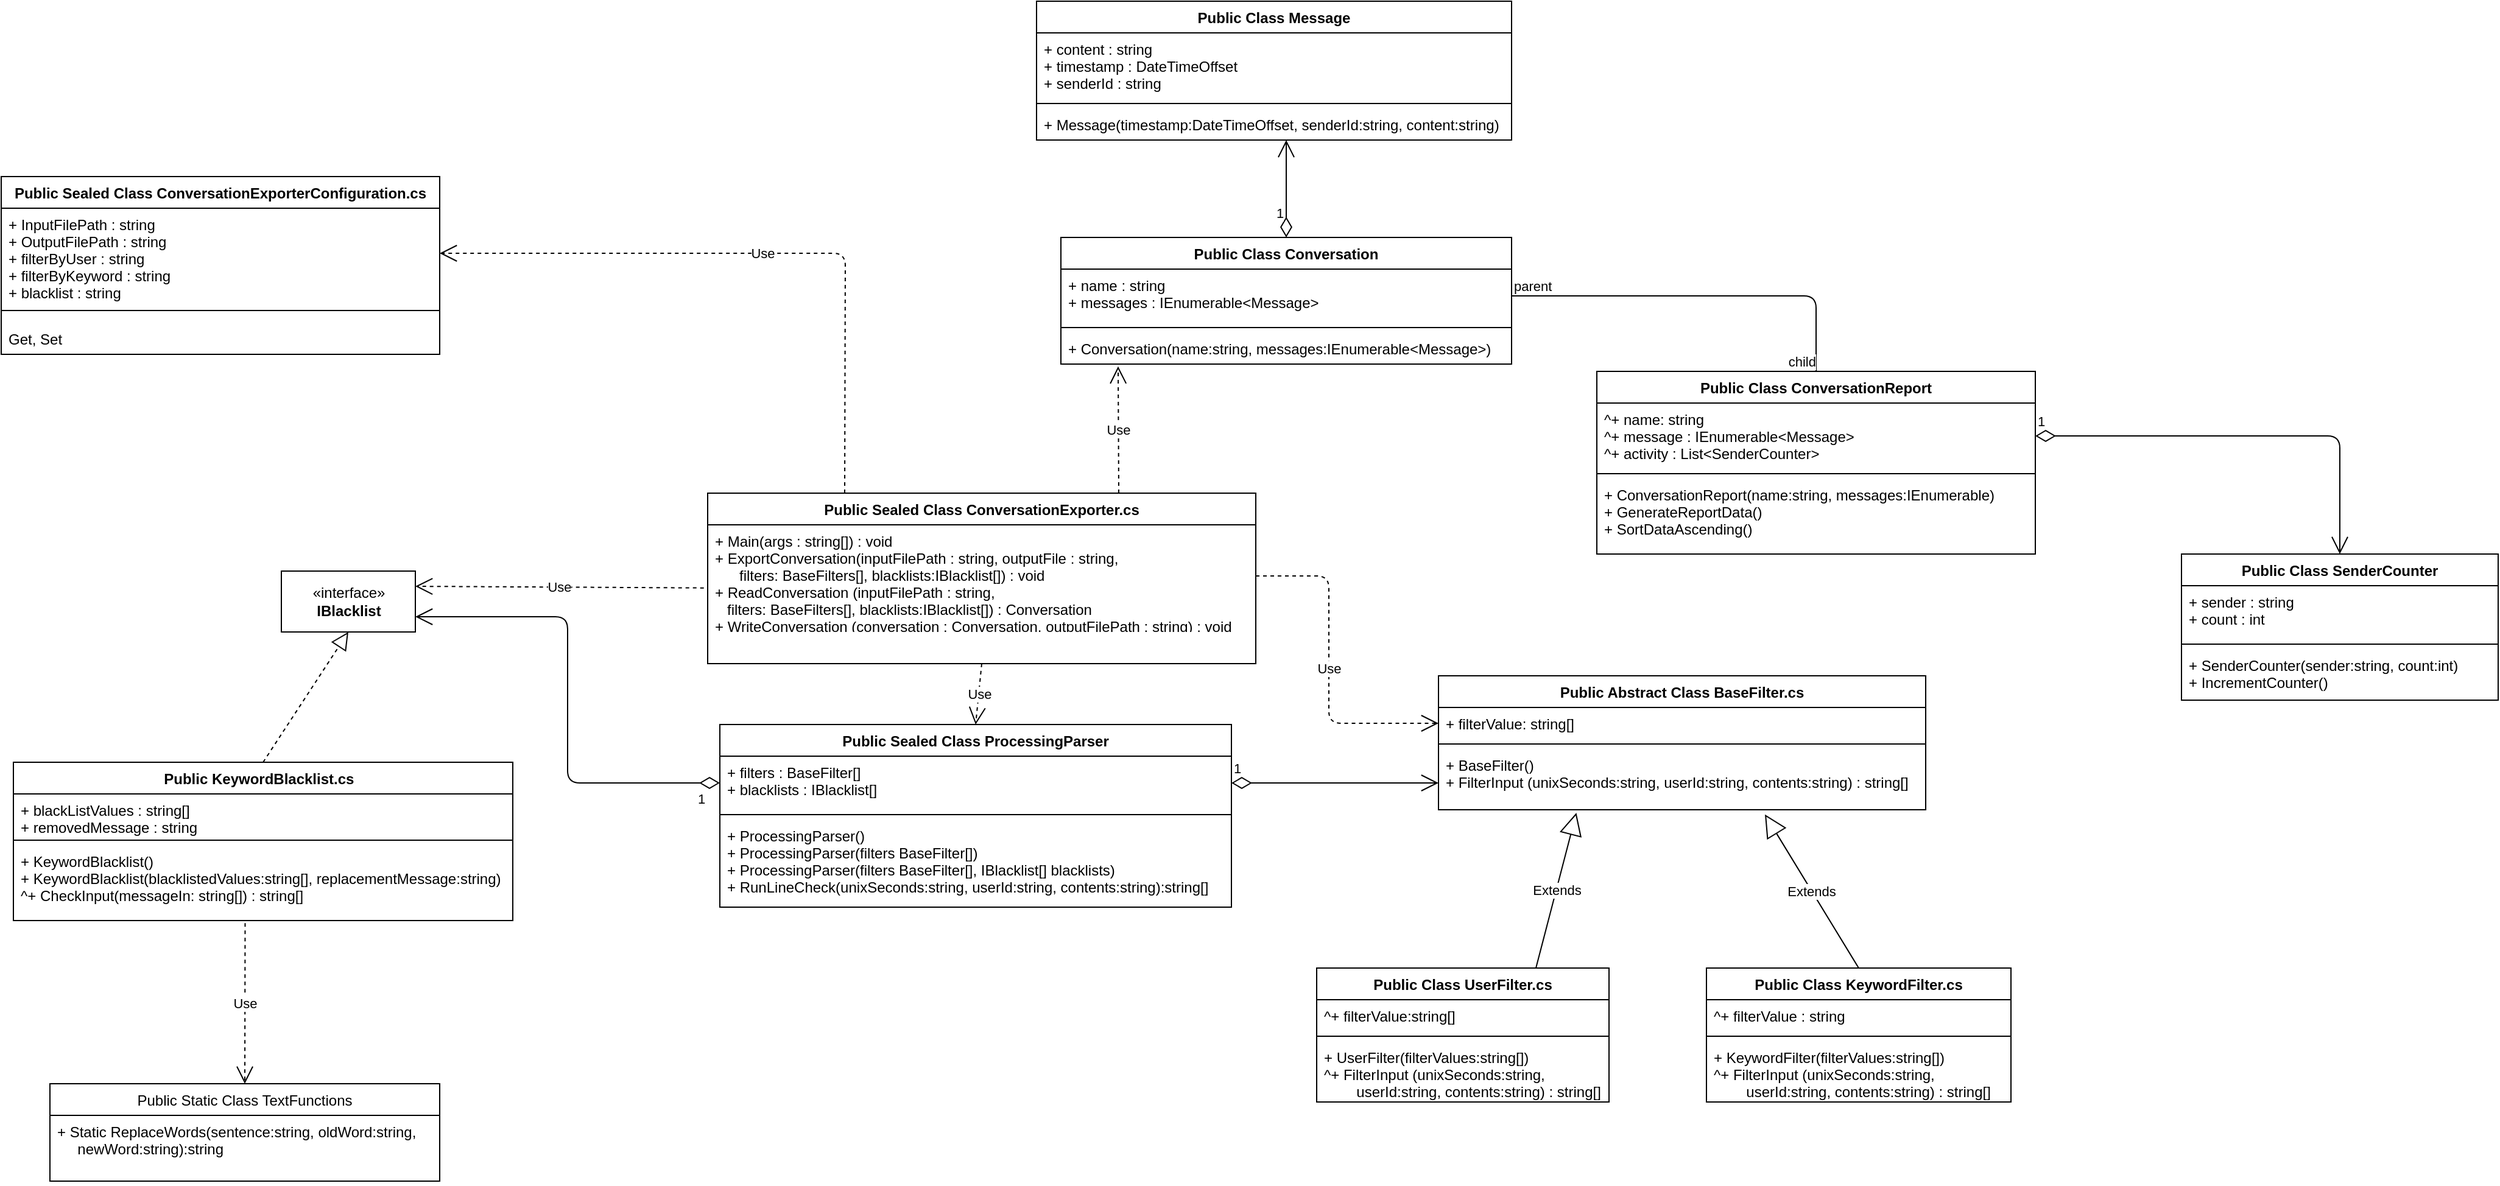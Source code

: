 <mxfile version="14.4.8" type="github">
  <diagram id="dT-BstXf9z1sqyS1aYiG" name="Page-1">
    <mxGraphModel dx="1795" dy="1858" grid="1" gridSize="10" guides="1" tooltips="1" connect="1" arrows="1" fold="1" page="1" pageScale="1" pageWidth="1654" pageHeight="1169" background="none" math="0" shadow="0">
      <root>
        <mxCell id="0" />
        <mxCell id="1" parent="0" />
        <mxCell id="E0mVHZY5-Svg33htTyhM-1" value="Public Sealed Class ConversationExporterConfiguration.cs" style="swimlane;fontStyle=1;align=center;verticalAlign=top;childLayout=stackLayout;horizontal=1;startSize=26;horizontalStack=0;resizeParent=1;resizeParentMax=0;resizeLast=0;collapsible=1;marginBottom=0;" parent="1" vertex="1">
          <mxGeometry x="120" y="30" width="360" height="146" as="geometry" />
        </mxCell>
        <mxCell id="E0mVHZY5-Svg33htTyhM-2" value="+ InputFilePath : string&#xa;+ OutputFilePath : string&#xa;+ filterByUser : string&#xa;+ filterByKeyword : string&#xa;+ blacklist : string" style="text;strokeColor=none;fillColor=none;align=left;verticalAlign=top;spacingLeft=4;spacingRight=4;overflow=hidden;rotatable=0;points=[[0,0.5],[1,0.5]];portConstraint=eastwest;" parent="E0mVHZY5-Svg33htTyhM-1" vertex="1">
          <mxGeometry y="26" width="360" height="74" as="geometry" />
        </mxCell>
        <mxCell id="E0mVHZY5-Svg33htTyhM-3" value="" style="line;strokeWidth=1;fillColor=none;align=left;verticalAlign=middle;spacingTop=-1;spacingLeft=3;spacingRight=3;rotatable=0;labelPosition=right;points=[];portConstraint=eastwest;" parent="E0mVHZY5-Svg33htTyhM-1" vertex="1">
          <mxGeometry y="100" width="360" height="20" as="geometry" />
        </mxCell>
        <mxCell id="E0mVHZY5-Svg33htTyhM-4" value="Get, Set" style="text;strokeColor=none;fillColor=none;align=left;verticalAlign=top;spacingLeft=4;spacingRight=4;overflow=hidden;rotatable=0;points=[[0,0.5],[1,0.5]];portConstraint=eastwest;" parent="E0mVHZY5-Svg33htTyhM-1" vertex="1">
          <mxGeometry y="120" width="360" height="26" as="geometry" />
        </mxCell>
        <mxCell id="0P48gXg5jcKvVJu8oGB--1" value="Public Sealed Class ConversationExporter.cs" style="swimlane;fontStyle=1;align=center;verticalAlign=top;childLayout=stackLayout;horizontal=1;startSize=26;horizontalStack=0;resizeParent=1;resizeParentMax=0;resizeLast=0;collapsible=1;marginBottom=0;" parent="1" vertex="1">
          <mxGeometry x="700" y="290" width="450" height="140" as="geometry" />
        </mxCell>
        <mxCell id="0P48gXg5jcKvVJu8oGB--5" value="Public Class Conversation" style="swimlane;fontStyle=1;align=center;verticalAlign=top;childLayout=stackLayout;horizontal=1;startSize=26;horizontalStack=0;resizeParent=1;resizeParentMax=0;resizeLast=0;collapsible=1;marginBottom=0;" parent="1" vertex="1">
          <mxGeometry x="990" y="80" width="370" height="104" as="geometry" />
        </mxCell>
        <mxCell id="0P48gXg5jcKvVJu8oGB--6" value="+ name : string&#xa;+ messages : IEnumerable&lt;Message&gt;" style="text;strokeColor=none;fillColor=none;align=left;verticalAlign=top;spacingLeft=4;spacingRight=4;overflow=hidden;rotatable=0;points=[[0,0.5],[1,0.5]];portConstraint=eastwest;" parent="0P48gXg5jcKvVJu8oGB--5" vertex="1">
          <mxGeometry y="26" width="370" height="44" as="geometry" />
        </mxCell>
        <mxCell id="0P48gXg5jcKvVJu8oGB--7" value="" style="line;strokeWidth=1;fillColor=none;align=left;verticalAlign=middle;spacingTop=-1;spacingLeft=3;spacingRight=3;rotatable=0;labelPosition=right;points=[];portConstraint=eastwest;" parent="0P48gXg5jcKvVJu8oGB--5" vertex="1">
          <mxGeometry y="70" width="370" height="8" as="geometry" />
        </mxCell>
        <mxCell id="0P48gXg5jcKvVJu8oGB--8" value="+ Conversation(name:string, messages:IEnumerable&lt;Message&gt;)" style="text;strokeColor=none;fillColor=none;align=left;verticalAlign=top;spacingLeft=4;spacingRight=4;overflow=hidden;rotatable=0;points=[[0,0.5],[1,0.5]];portConstraint=eastwest;" parent="0P48gXg5jcKvVJu8oGB--5" vertex="1">
          <mxGeometry y="78" width="370" height="26" as="geometry" />
        </mxCell>
        <mxCell id="0P48gXg5jcKvVJu8oGB--9" value="Public Class Message" style="swimlane;fontStyle=1;align=center;verticalAlign=top;childLayout=stackLayout;horizontal=1;startSize=26;horizontalStack=0;resizeParent=1;resizeParentMax=0;resizeLast=0;collapsible=1;marginBottom=0;" parent="1" vertex="1">
          <mxGeometry x="970" y="-114" width="390" height="114" as="geometry" />
        </mxCell>
        <mxCell id="0P48gXg5jcKvVJu8oGB--10" value="+ content : string&#xa;+ timestamp : DateTimeOffset&#xa;+ senderId : string" style="text;strokeColor=none;fillColor=none;align=left;verticalAlign=top;spacingLeft=4;spacingRight=4;overflow=hidden;rotatable=0;points=[[0,0.5],[1,0.5]];portConstraint=eastwest;" parent="0P48gXg5jcKvVJu8oGB--9" vertex="1">
          <mxGeometry y="26" width="390" height="54" as="geometry" />
        </mxCell>
        <mxCell id="0P48gXg5jcKvVJu8oGB--11" value="" style="line;strokeWidth=1;fillColor=none;align=left;verticalAlign=middle;spacingTop=-1;spacingLeft=3;spacingRight=3;rotatable=0;labelPosition=right;points=[];portConstraint=eastwest;" parent="0P48gXg5jcKvVJu8oGB--9" vertex="1">
          <mxGeometry y="80" width="390" height="8" as="geometry" />
        </mxCell>
        <mxCell id="0P48gXg5jcKvVJu8oGB--12" value="+ Message(timestamp:DateTimeOffset, senderId:string, content:string)" style="text;strokeColor=none;fillColor=none;align=left;verticalAlign=top;spacingLeft=4;spacingRight=4;overflow=hidden;rotatable=0;points=[[0,0.5],[1,0.5]];portConstraint=eastwest;" parent="0P48gXg5jcKvVJu8oGB--9" vertex="1">
          <mxGeometry y="88" width="390" height="26" as="geometry" />
        </mxCell>
        <mxCell id="0P48gXg5jcKvVJu8oGB--4" value="+ Main(args : string[]) : void&#xa;+ ExportConversation(inputFilePath : string, outputFile : string, &#xa;      filters: BaseFilters[], blacklists:IBlacklist[]) : void&#xa;+ ReadConversation (inputFilePath : string,&#xa;   filters: BaseFilters[], blacklists:IBlacklist[]) : Conversation&#xa;+ WriteConversation (conversation : Conversation, outputFilePath : string) : void" style="text;strokeColor=none;fillColor=none;align=left;verticalAlign=top;spacingLeft=4;spacingRight=4;overflow=hidden;rotatable=0;points=[[0,0.5],[1,0.5]];portConstraint=eastwest;" parent="1" vertex="1">
          <mxGeometry x="700" y="316" width="450" height="84" as="geometry" />
        </mxCell>
        <mxCell id="0P48gXg5jcKvVJu8oGB--18" value="Public Abstract Class BaseFilter.cs" style="swimlane;fontStyle=1;align=center;verticalAlign=top;childLayout=stackLayout;horizontal=1;startSize=26;horizontalStack=0;resizeParent=1;resizeParentMax=0;resizeLast=0;collapsible=1;marginBottom=0;" parent="1" vertex="1">
          <mxGeometry x="1300" y="440" width="400" height="110" as="geometry" />
        </mxCell>
        <mxCell id="0P48gXg5jcKvVJu8oGB--19" value="+ filterValue: string[]" style="text;strokeColor=none;fillColor=none;align=left;verticalAlign=top;spacingLeft=4;spacingRight=4;overflow=hidden;rotatable=0;points=[[0,0.5],[1,0.5]];portConstraint=eastwest;" parent="0P48gXg5jcKvVJu8oGB--18" vertex="1">
          <mxGeometry y="26" width="400" height="26" as="geometry" />
        </mxCell>
        <mxCell id="0P48gXg5jcKvVJu8oGB--20" value="" style="line;strokeWidth=1;fillColor=none;align=left;verticalAlign=middle;spacingTop=-1;spacingLeft=3;spacingRight=3;rotatable=0;labelPosition=right;points=[];portConstraint=eastwest;" parent="0P48gXg5jcKvVJu8oGB--18" vertex="1">
          <mxGeometry y="52" width="400" height="8" as="geometry" />
        </mxCell>
        <mxCell id="0P48gXg5jcKvVJu8oGB--21" value="+ BaseFilter()&#xa;+ FilterInput (unixSeconds:string, userId:string, contents:string) : string[]" style="text;strokeColor=none;fillColor=none;align=left;verticalAlign=top;spacingLeft=4;spacingRight=4;overflow=hidden;rotatable=0;points=[[0,0.5],[1,0.5]];portConstraint=eastwest;" parent="0P48gXg5jcKvVJu8oGB--18" vertex="1">
          <mxGeometry y="60" width="400" height="50" as="geometry" />
        </mxCell>
        <mxCell id="0P48gXg5jcKvVJu8oGB--22" value="Public Class UserFilter.cs" style="swimlane;fontStyle=1;align=center;verticalAlign=top;childLayout=stackLayout;horizontal=1;startSize=26;horizontalStack=0;resizeParent=1;resizeParentMax=0;resizeLast=0;collapsible=1;marginBottom=0;" parent="1" vertex="1">
          <mxGeometry x="1200" y="680" width="240" height="110" as="geometry" />
        </mxCell>
        <mxCell id="0P48gXg5jcKvVJu8oGB--23" value="^+ filterValue:string[]" style="text;strokeColor=none;fillColor=none;align=left;verticalAlign=top;spacingLeft=4;spacingRight=4;overflow=hidden;rotatable=0;points=[[0,0.5],[1,0.5]];portConstraint=eastwest;" parent="0P48gXg5jcKvVJu8oGB--22" vertex="1">
          <mxGeometry y="26" width="240" height="26" as="geometry" />
        </mxCell>
        <mxCell id="0P48gXg5jcKvVJu8oGB--24" value="" style="line;strokeWidth=1;fillColor=none;align=left;verticalAlign=middle;spacingTop=-1;spacingLeft=3;spacingRight=3;rotatable=0;labelPosition=right;points=[];portConstraint=eastwest;" parent="0P48gXg5jcKvVJu8oGB--22" vertex="1">
          <mxGeometry y="52" width="240" height="8" as="geometry" />
        </mxCell>
        <mxCell id="0P48gXg5jcKvVJu8oGB--25" value="+ UserFilter(filterValues:string[])&#xa;^+ FilterInput (unixSeconds:string, &#xa;        userId:string, contents:string) : string[]" style="text;strokeColor=none;fillColor=none;align=left;verticalAlign=top;spacingLeft=4;spacingRight=4;overflow=hidden;rotatable=0;points=[[0,0.5],[1,0.5]];portConstraint=eastwest;" parent="0P48gXg5jcKvVJu8oGB--22" vertex="1">
          <mxGeometry y="60" width="240" height="50" as="geometry" />
        </mxCell>
        <mxCell id="0P48gXg5jcKvVJu8oGB--28" value="Extends" style="endArrow=block;endSize=16;endFill=0;html=1;exitX=0.75;exitY=0;exitDx=0;exitDy=0;entryX=0.283;entryY=1.051;entryDx=0;entryDy=0;entryPerimeter=0;" parent="1" source="0P48gXg5jcKvVJu8oGB--22" target="0P48gXg5jcKvVJu8oGB--21" edge="1">
          <mxGeometry width="160" relative="1" as="geometry">
            <mxPoint x="1370" y="730" as="sourcePoint" />
            <mxPoint x="1530" y="730" as="targetPoint" />
            <Array as="points" />
          </mxGeometry>
        </mxCell>
        <mxCell id="0P48gXg5jcKvVJu8oGB--29" value="Public Class KeywordFilter.cs" style="swimlane;fontStyle=1;align=center;verticalAlign=top;childLayout=stackLayout;horizontal=1;startSize=26;horizontalStack=0;resizeParent=1;resizeParentMax=0;resizeLast=0;collapsible=1;marginBottom=0;" parent="1" vertex="1">
          <mxGeometry x="1520" y="680" width="250" height="110" as="geometry" />
        </mxCell>
        <mxCell id="0P48gXg5jcKvVJu8oGB--30" value="^+ filterValue : string" style="text;strokeColor=none;fillColor=none;align=left;verticalAlign=top;spacingLeft=4;spacingRight=4;overflow=hidden;rotatable=0;points=[[0,0.5],[1,0.5]];portConstraint=eastwest;" parent="0P48gXg5jcKvVJu8oGB--29" vertex="1">
          <mxGeometry y="26" width="250" height="26" as="geometry" />
        </mxCell>
        <mxCell id="0P48gXg5jcKvVJu8oGB--31" value="" style="line;strokeWidth=1;fillColor=none;align=left;verticalAlign=middle;spacingTop=-1;spacingLeft=3;spacingRight=3;rotatable=0;labelPosition=right;points=[];portConstraint=eastwest;" parent="0P48gXg5jcKvVJu8oGB--29" vertex="1">
          <mxGeometry y="52" width="250" height="8" as="geometry" />
        </mxCell>
        <mxCell id="0P48gXg5jcKvVJu8oGB--32" value="+ KeywordFilter(filterValues:string[])&#xa;^+ FilterInput (unixSeconds:string, &#xa;        userId:string, contents:string) : string[]" style="text;strokeColor=none;fillColor=none;align=left;verticalAlign=top;spacingLeft=4;spacingRight=4;overflow=hidden;rotatable=0;points=[[0,0.5],[1,0.5]];portConstraint=eastwest;" parent="0P48gXg5jcKvVJu8oGB--29" vertex="1">
          <mxGeometry y="60" width="250" height="50" as="geometry" />
        </mxCell>
        <mxCell id="0P48gXg5jcKvVJu8oGB--33" value="Extends" style="endArrow=block;endSize=16;endFill=0;html=1;entryX=0.67;entryY=1.077;entryDx=0;entryDy=0;exitX=0.5;exitY=0;exitDx=0;exitDy=0;entryPerimeter=0;" parent="1" source="0P48gXg5jcKvVJu8oGB--29" target="0P48gXg5jcKvVJu8oGB--21" edge="1">
          <mxGeometry width="160" relative="1" as="geometry">
            <mxPoint x="1440" y="640" as="sourcePoint" />
            <mxPoint x="1600" y="640" as="targetPoint" />
            <Array as="points" />
          </mxGeometry>
        </mxCell>
        <mxCell id="0P48gXg5jcKvVJu8oGB--39" value="Public KeywordBlacklist.cs  " style="swimlane;fontStyle=1;align=center;verticalAlign=top;childLayout=stackLayout;horizontal=1;startSize=26;horizontalStack=0;resizeParent=1;resizeParentMax=0;resizeLast=0;collapsible=1;marginBottom=0;" parent="1" vertex="1">
          <mxGeometry x="130" y="511" width="410" height="130" as="geometry" />
        </mxCell>
        <mxCell id="0P48gXg5jcKvVJu8oGB--40" value="+ blackListValues : string[]&#xa;+ removedMessage : string" style="text;strokeColor=none;fillColor=none;align=left;verticalAlign=top;spacingLeft=4;spacingRight=4;overflow=hidden;rotatable=0;points=[[0,0.5],[1,0.5]];portConstraint=eastwest;" parent="0P48gXg5jcKvVJu8oGB--39" vertex="1">
          <mxGeometry y="26" width="410" height="34" as="geometry" />
        </mxCell>
        <mxCell id="0P48gXg5jcKvVJu8oGB--41" value="" style="line;strokeWidth=1;fillColor=none;align=left;verticalAlign=middle;spacingTop=-1;spacingLeft=3;spacingRight=3;rotatable=0;labelPosition=right;points=[];portConstraint=eastwest;" parent="0P48gXg5jcKvVJu8oGB--39" vertex="1">
          <mxGeometry y="60" width="410" height="8" as="geometry" />
        </mxCell>
        <mxCell id="0P48gXg5jcKvVJu8oGB--42" value="+ KeywordBlacklist()&#xa;+ KeywordBlacklist(blacklistedValues:string[], replacementMessage:string)&#xa;^+ CheckInput(messageIn: string[]) : string[]" style="text;strokeColor=none;fillColor=none;align=left;verticalAlign=top;spacingLeft=4;spacingRight=4;overflow=hidden;rotatable=0;points=[[0,0.5],[1,0.5]];portConstraint=eastwest;" parent="0P48gXg5jcKvVJu8oGB--39" vertex="1">
          <mxGeometry y="68" width="410" height="62" as="geometry" />
        </mxCell>
        <mxCell id="7J1g_ZGHI3lsgRINbCzh-1" value="«interface»&lt;br&gt;&lt;b&gt;IBlacklist&lt;/b&gt;" style="html=1;" parent="1" vertex="1">
          <mxGeometry x="350" y="354" width="110" height="50" as="geometry" />
        </mxCell>
        <mxCell id="7J1g_ZGHI3lsgRINbCzh-4" value="" style="endArrow=block;dashed=1;endFill=0;endSize=12;html=1;entryX=0.5;entryY=1;entryDx=0;entryDy=0;exitX=0.5;exitY=0;exitDx=0;exitDy=0;" parent="1" source="0P48gXg5jcKvVJu8oGB--39" target="7J1g_ZGHI3lsgRINbCzh-1" edge="1">
          <mxGeometry width="160" relative="1" as="geometry">
            <mxPoint x="180" y="480" as="sourcePoint" />
            <mxPoint x="340" y="480" as="targetPoint" />
          </mxGeometry>
        </mxCell>
        <mxCell id="ljQ4co_ca2o6-AypBJDi-1" value="Public Sealed Class ProcessingParser" style="swimlane;fontStyle=1;align=center;verticalAlign=top;childLayout=stackLayout;horizontal=1;startSize=26;horizontalStack=0;resizeParent=1;resizeParentMax=0;resizeLast=0;collapsible=1;marginBottom=0;" parent="1" vertex="1">
          <mxGeometry x="710" y="480" width="420" height="150" as="geometry" />
        </mxCell>
        <mxCell id="ljQ4co_ca2o6-AypBJDi-2" value="+ filters : BaseFilter[]&#xa;+ blacklists : IBlacklist[]" style="text;strokeColor=none;fillColor=none;align=left;verticalAlign=top;spacingLeft=4;spacingRight=4;overflow=hidden;rotatable=0;points=[[0,0.5],[1,0.5]];portConstraint=eastwest;" parent="ljQ4co_ca2o6-AypBJDi-1" vertex="1">
          <mxGeometry y="26" width="420" height="44" as="geometry" />
        </mxCell>
        <mxCell id="ljQ4co_ca2o6-AypBJDi-3" value="" style="line;strokeWidth=1;fillColor=none;align=left;verticalAlign=middle;spacingTop=-1;spacingLeft=3;spacingRight=3;rotatable=0;labelPosition=right;points=[];portConstraint=eastwest;" parent="ljQ4co_ca2o6-AypBJDi-1" vertex="1">
          <mxGeometry y="70" width="420" height="8" as="geometry" />
        </mxCell>
        <mxCell id="ljQ4co_ca2o6-AypBJDi-4" value="+ ProcessingParser()&#xa;+ ProcessingParser(filters BaseFilter[])&#xa;+ ProcessingParser(filters BaseFilter[], IBlacklist[] blacklists)&#xa;+ RunLineCheck(unixSeconds:string, userId:string, contents:string):string[]" style="text;strokeColor=none;fillColor=none;align=left;verticalAlign=top;spacingLeft=4;spacingRight=4;overflow=hidden;rotatable=0;points=[[0,0.5],[1,0.5]];portConstraint=eastwest;" parent="ljQ4co_ca2o6-AypBJDi-1" vertex="1">
          <mxGeometry y="78" width="420" height="72" as="geometry" />
        </mxCell>
        <mxCell id="ljQ4co_ca2o6-AypBJDi-5" value="Public Static Class TextFunctions" style="swimlane;fontStyle=0;childLayout=stackLayout;horizontal=1;startSize=26;fillColor=none;horizontalStack=0;resizeParent=1;resizeParentMax=0;resizeLast=0;collapsible=1;marginBottom=0;" parent="1" vertex="1">
          <mxGeometry x="160" y="775" width="320" height="80" as="geometry" />
        </mxCell>
        <mxCell id="ljQ4co_ca2o6-AypBJDi-8" value="+ Static ReplaceWords(sentence:string, oldWord:string,&#xa;     newWord:string):string" style="text;strokeColor=none;fillColor=none;align=left;verticalAlign=top;spacingLeft=4;spacingRight=4;overflow=hidden;rotatable=0;points=[[0,0.5],[1,0.5]];portConstraint=eastwest;" parent="ljQ4co_ca2o6-AypBJDi-5" vertex="1">
          <mxGeometry y="26" width="320" height="54" as="geometry" />
        </mxCell>
        <mxCell id="GlFhxpqN5REVrIhfS1rC-5" value="Public Class ConversationReport" style="swimlane;fontStyle=1;align=center;verticalAlign=top;childLayout=stackLayout;horizontal=1;startSize=26;horizontalStack=0;resizeParent=1;resizeParentMax=0;resizeLast=0;collapsible=1;marginBottom=0;" parent="1" vertex="1">
          <mxGeometry x="1430" y="190" width="360" height="150" as="geometry" />
        </mxCell>
        <mxCell id="GlFhxpqN5REVrIhfS1rC-6" value="^+ name: string&#xa;^+ message : IEnumerable&lt;Message&gt;&#xa;^+ activity : List&lt;SenderCounter&gt;" style="text;strokeColor=none;fillColor=none;align=left;verticalAlign=top;spacingLeft=4;spacingRight=4;overflow=hidden;rotatable=0;points=[[0,0.5],[1,0.5]];portConstraint=eastwest;" parent="GlFhxpqN5REVrIhfS1rC-5" vertex="1">
          <mxGeometry y="26" width="360" height="54" as="geometry" />
        </mxCell>
        <mxCell id="GlFhxpqN5REVrIhfS1rC-7" value="" style="line;strokeWidth=1;fillColor=none;align=left;verticalAlign=middle;spacingTop=-1;spacingLeft=3;spacingRight=3;rotatable=0;labelPosition=right;points=[];portConstraint=eastwest;" parent="GlFhxpqN5REVrIhfS1rC-5" vertex="1">
          <mxGeometry y="80" width="360" height="8" as="geometry" />
        </mxCell>
        <mxCell id="GlFhxpqN5REVrIhfS1rC-8" value="+ ConversationReport(name:string, messages:IEnumerable)&#xa;+ GenerateReportData()&#xa;+ SortDataAscending()" style="text;strokeColor=none;fillColor=none;align=left;verticalAlign=top;spacingLeft=4;spacingRight=4;overflow=hidden;rotatable=0;points=[[0,0.5],[1,0.5]];portConstraint=eastwest;" parent="GlFhxpqN5REVrIhfS1rC-5" vertex="1">
          <mxGeometry y="88" width="360" height="62" as="geometry" />
        </mxCell>
        <mxCell id="GlFhxpqN5REVrIhfS1rC-11" value="" style="endArrow=none;html=1;edgeStyle=orthogonalEdgeStyle;exitX=1;exitY=0.5;exitDx=0;exitDy=0;entryX=0.5;entryY=0;entryDx=0;entryDy=0;" parent="1" source="0P48gXg5jcKvVJu8oGB--6" target="GlFhxpqN5REVrIhfS1rC-5" edge="1">
          <mxGeometry relative="1" as="geometry">
            <mxPoint x="1220" y="250" as="sourcePoint" />
            <mxPoint x="1380" y="250" as="targetPoint" />
          </mxGeometry>
        </mxCell>
        <mxCell id="GlFhxpqN5REVrIhfS1rC-12" value="parent" style="edgeLabel;resizable=0;html=1;align=left;verticalAlign=bottom;" parent="GlFhxpqN5REVrIhfS1rC-11" connectable="0" vertex="1">
          <mxGeometry x="-1" relative="1" as="geometry" />
        </mxCell>
        <mxCell id="GlFhxpqN5REVrIhfS1rC-13" value="child" style="edgeLabel;resizable=0;html=1;align=right;verticalAlign=bottom;" parent="GlFhxpqN5REVrIhfS1rC-11" connectable="0" vertex="1">
          <mxGeometry x="1" relative="1" as="geometry" />
        </mxCell>
        <mxCell id="GlFhxpqN5REVrIhfS1rC-14" value="Use" style="endArrow=open;endSize=12;dashed=1;html=1;entryX=1;entryY=0.5;entryDx=0;entryDy=0;exitX=0.25;exitY=0;exitDx=0;exitDy=0;" parent="1" source="0P48gXg5jcKvVJu8oGB--1" target="E0mVHZY5-Svg33htTyhM-2" edge="1">
          <mxGeometry width="160" relative="1" as="geometry">
            <mxPoint x="730" y="170" as="sourcePoint" />
            <mxPoint x="890" y="170" as="targetPoint" />
            <Array as="points">
              <mxPoint x="813" y="93" />
            </Array>
          </mxGeometry>
        </mxCell>
        <mxCell id="GlFhxpqN5REVrIhfS1rC-15" value="Use" style="endArrow=open;endSize=12;dashed=1;html=1;exitX=-0.007;exitY=0.617;exitDx=0;exitDy=0;entryX=1;entryY=0.25;entryDx=0;entryDy=0;exitPerimeter=0;" parent="1" source="0P48gXg5jcKvVJu8oGB--4" target="7J1g_ZGHI3lsgRINbCzh-1" edge="1">
          <mxGeometry width="160" relative="1" as="geometry">
            <mxPoint x="480" y="274" as="sourcePoint" />
            <mxPoint x="640" y="274" as="targetPoint" />
          </mxGeometry>
        </mxCell>
        <mxCell id="GlFhxpqN5REVrIhfS1rC-19" value="Use" style="endArrow=open;endSize=12;dashed=1;html=1;exitX=0.464;exitY=1.034;exitDx=0;exitDy=0;exitPerimeter=0;entryX=0.5;entryY=0;entryDx=0;entryDy=0;" parent="1" source="0P48gXg5jcKvVJu8oGB--42" target="ljQ4co_ca2o6-AypBJDi-5" edge="1">
          <mxGeometry width="160" relative="1" as="geometry">
            <mxPoint x="240" y="700" as="sourcePoint" />
            <mxPoint x="400" y="700" as="targetPoint" />
          </mxGeometry>
        </mxCell>
        <mxCell id="GlFhxpqN5REVrIhfS1rC-20" value="Use" style="endArrow=open;endSize=12;dashed=1;html=1;exitX=0.5;exitY=1;exitDx=0;exitDy=0;entryX=0.5;entryY=0;entryDx=0;entryDy=0;" parent="1" source="0P48gXg5jcKvVJu8oGB--1" target="ljQ4co_ca2o6-AypBJDi-1" edge="1">
          <mxGeometry width="160" relative="1" as="geometry">
            <mxPoint x="830" y="460" as="sourcePoint" />
            <mxPoint x="990" y="460" as="targetPoint" />
          </mxGeometry>
        </mxCell>
        <mxCell id="GlFhxpqN5REVrIhfS1rC-21" value="1" style="endArrow=open;html=1;endSize=12;startArrow=diamondThin;startSize=14;startFill=0;edgeStyle=orthogonalEdgeStyle;align=left;verticalAlign=bottom;exitX=0.5;exitY=0;exitDx=0;exitDy=0;" parent="1" source="0P48gXg5jcKvVJu8oGB--5" target="0P48gXg5jcKvVJu8oGB--12" edge="1">
          <mxGeometry x="-0.75" y="10" relative="1" as="geometry">
            <mxPoint x="910" y="30" as="sourcePoint" />
            <mxPoint x="1070" y="30" as="targetPoint" />
            <Array as="points">
              <mxPoint x="1175" y="20" />
              <mxPoint x="1175" y="20" />
            </Array>
            <mxPoint y="-1" as="offset" />
          </mxGeometry>
        </mxCell>
        <mxCell id="GlFhxpqN5REVrIhfS1rC-22" value="Use" style="endArrow=open;endSize=12;dashed=1;html=1;exitX=1;exitY=0.5;exitDx=0;exitDy=0;entryX=0;entryY=0.5;entryDx=0;entryDy=0;" parent="1" source="0P48gXg5jcKvVJu8oGB--4" target="0P48gXg5jcKvVJu8oGB--19" edge="1">
          <mxGeometry width="160" relative="1" as="geometry">
            <mxPoint x="1190" y="670" as="sourcePoint" />
            <mxPoint x="1350" y="670" as="targetPoint" />
            <Array as="points">
              <mxPoint x="1210" y="358" />
              <mxPoint x="1210" y="479" />
            </Array>
          </mxGeometry>
        </mxCell>
        <mxCell id="GlFhxpqN5REVrIhfS1rC-24" value="Use" style="endArrow=open;endSize=12;dashed=1;html=1;exitX=0.75;exitY=0;exitDx=0;exitDy=0;entryX=0.127;entryY=1.072;entryDx=0;entryDy=0;entryPerimeter=0;" parent="1" source="0P48gXg5jcKvVJu8oGB--1" target="0P48gXg5jcKvVJu8oGB--8" edge="1">
          <mxGeometry width="160" relative="1" as="geometry">
            <mxPoint x="1020" y="230" as="sourcePoint" />
            <mxPoint x="1180" y="230" as="targetPoint" />
          </mxGeometry>
        </mxCell>
        <mxCell id="GlFhxpqN5REVrIhfS1rC-25" value="1" style="endArrow=open;html=1;endSize=12;startArrow=diamondThin;startSize=14;startFill=0;edgeStyle=orthogonalEdgeStyle;align=left;verticalAlign=bottom;entryX=1;entryY=0.75;entryDx=0;entryDy=0;exitX=0;exitY=0.5;exitDx=0;exitDy=0;" parent="1" source="ljQ4co_ca2o6-AypBJDi-2" target="7J1g_ZGHI3lsgRINbCzh-1" edge="1">
          <mxGeometry x="-0.896" y="22" relative="1" as="geometry">
            <mxPoint x="580" y="560" as="sourcePoint" />
            <mxPoint x="740" y="560" as="targetPoint" />
            <mxPoint as="offset" />
          </mxGeometry>
        </mxCell>
        <mxCell id="GlFhxpqN5REVrIhfS1rC-26" value="1" style="endArrow=open;html=1;endSize=12;startArrow=diamondThin;startSize=14;startFill=0;edgeStyle=orthogonalEdgeStyle;align=left;verticalAlign=bottom;exitX=1;exitY=0.5;exitDx=0;exitDy=0;" parent="1" source="ljQ4co_ca2o6-AypBJDi-2" edge="1">
          <mxGeometry x="-1" y="3" relative="1" as="geometry">
            <mxPoint x="1160" y="690" as="sourcePoint" />
            <mxPoint x="1300" y="528" as="targetPoint" />
          </mxGeometry>
        </mxCell>
        <mxCell id="he80cmkczT4MqpJa6TJM-1" value="Public Class SenderCounter" style="swimlane;fontStyle=1;align=center;verticalAlign=top;childLayout=stackLayout;horizontal=1;startSize=26;horizontalStack=0;resizeParent=1;resizeParentMax=0;resizeLast=0;collapsible=1;marginBottom=0;" vertex="1" parent="1">
          <mxGeometry x="1910" y="340" width="260" height="120" as="geometry" />
        </mxCell>
        <mxCell id="he80cmkczT4MqpJa6TJM-2" value="+ sender : string&#xa;+ count : int" style="text;strokeColor=none;fillColor=none;align=left;verticalAlign=top;spacingLeft=4;spacingRight=4;overflow=hidden;rotatable=0;points=[[0,0.5],[1,0.5]];portConstraint=eastwest;" vertex="1" parent="he80cmkczT4MqpJa6TJM-1">
          <mxGeometry y="26" width="260" height="44" as="geometry" />
        </mxCell>
        <mxCell id="he80cmkczT4MqpJa6TJM-3" value="" style="line;strokeWidth=1;fillColor=none;align=left;verticalAlign=middle;spacingTop=-1;spacingLeft=3;spacingRight=3;rotatable=0;labelPosition=right;points=[];portConstraint=eastwest;" vertex="1" parent="he80cmkczT4MqpJa6TJM-1">
          <mxGeometry y="70" width="260" height="8" as="geometry" />
        </mxCell>
        <mxCell id="he80cmkczT4MqpJa6TJM-4" value="+ SenderCounter(sender:string, count:int)&#xa;+ IncrementCounter()" style="text;strokeColor=none;fillColor=none;align=left;verticalAlign=top;spacingLeft=4;spacingRight=4;overflow=hidden;rotatable=0;points=[[0,0.5],[1,0.5]];portConstraint=eastwest;" vertex="1" parent="he80cmkczT4MqpJa6TJM-1">
          <mxGeometry y="78" width="260" height="42" as="geometry" />
        </mxCell>
        <mxCell id="he80cmkczT4MqpJa6TJM-5" value="1" style="endArrow=open;html=1;endSize=12;startArrow=diamondThin;startSize=14;startFill=0;edgeStyle=orthogonalEdgeStyle;align=left;verticalAlign=bottom;exitX=1;exitY=0.5;exitDx=0;exitDy=0;entryX=0.5;entryY=0;entryDx=0;entryDy=0;" edge="1" parent="1" source="GlFhxpqN5REVrIhfS1rC-6" target="he80cmkczT4MqpJa6TJM-1">
          <mxGeometry x="-1" y="3" relative="1" as="geometry">
            <mxPoint x="1940" y="220" as="sourcePoint" />
            <mxPoint x="2100" y="220" as="targetPoint" />
          </mxGeometry>
        </mxCell>
      </root>
    </mxGraphModel>
  </diagram>
</mxfile>
